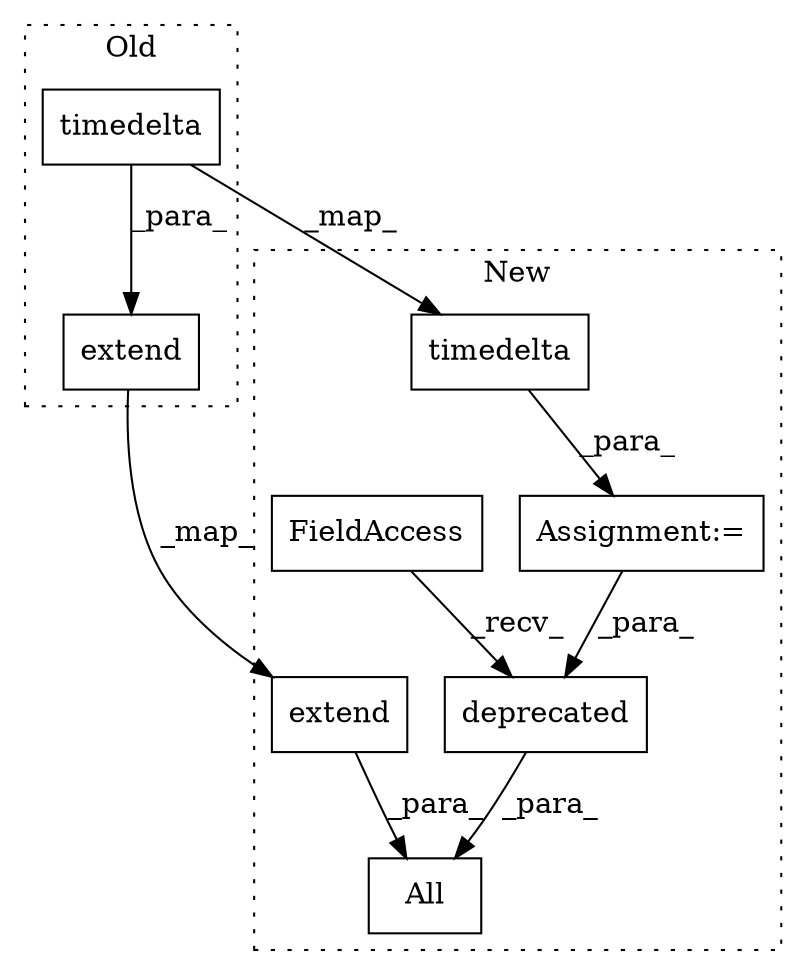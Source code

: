 digraph G {
subgraph cluster0 {
1 [label="timedelta" a="32" s="1377,1390" l="10,1" shape="box"];
7 [label="extend" a="32" s="1079,1796" l="7,1" shape="box"];
label = "Old";
style="dotted";
}
subgraph cluster1 {
2 [label="timedelta" a="32" s="943,956" l="10,1" shape="box"];
3 [label="Assignment:=" a="7" s="942" l="1" shape="box"];
4 [label="All" a="32" s="1225,2096" l="4,1" shape="box"];
5 [label="deprecated" a="32" s="1989,2095" l="11,1" shape="box"];
6 [label="FieldAccess" a="22" s="1949" l="13" shape="box"];
8 [label="extend" a="32" s="1245,1947" l="7,1" shape="box"];
label = "New";
style="dotted";
}
1 -> 7 [label="_para_"];
1 -> 2 [label="_map_"];
2 -> 3 [label="_para_"];
3 -> 5 [label="_para_"];
5 -> 4 [label="_para_"];
6 -> 5 [label="_recv_"];
7 -> 8 [label="_map_"];
8 -> 4 [label="_para_"];
}